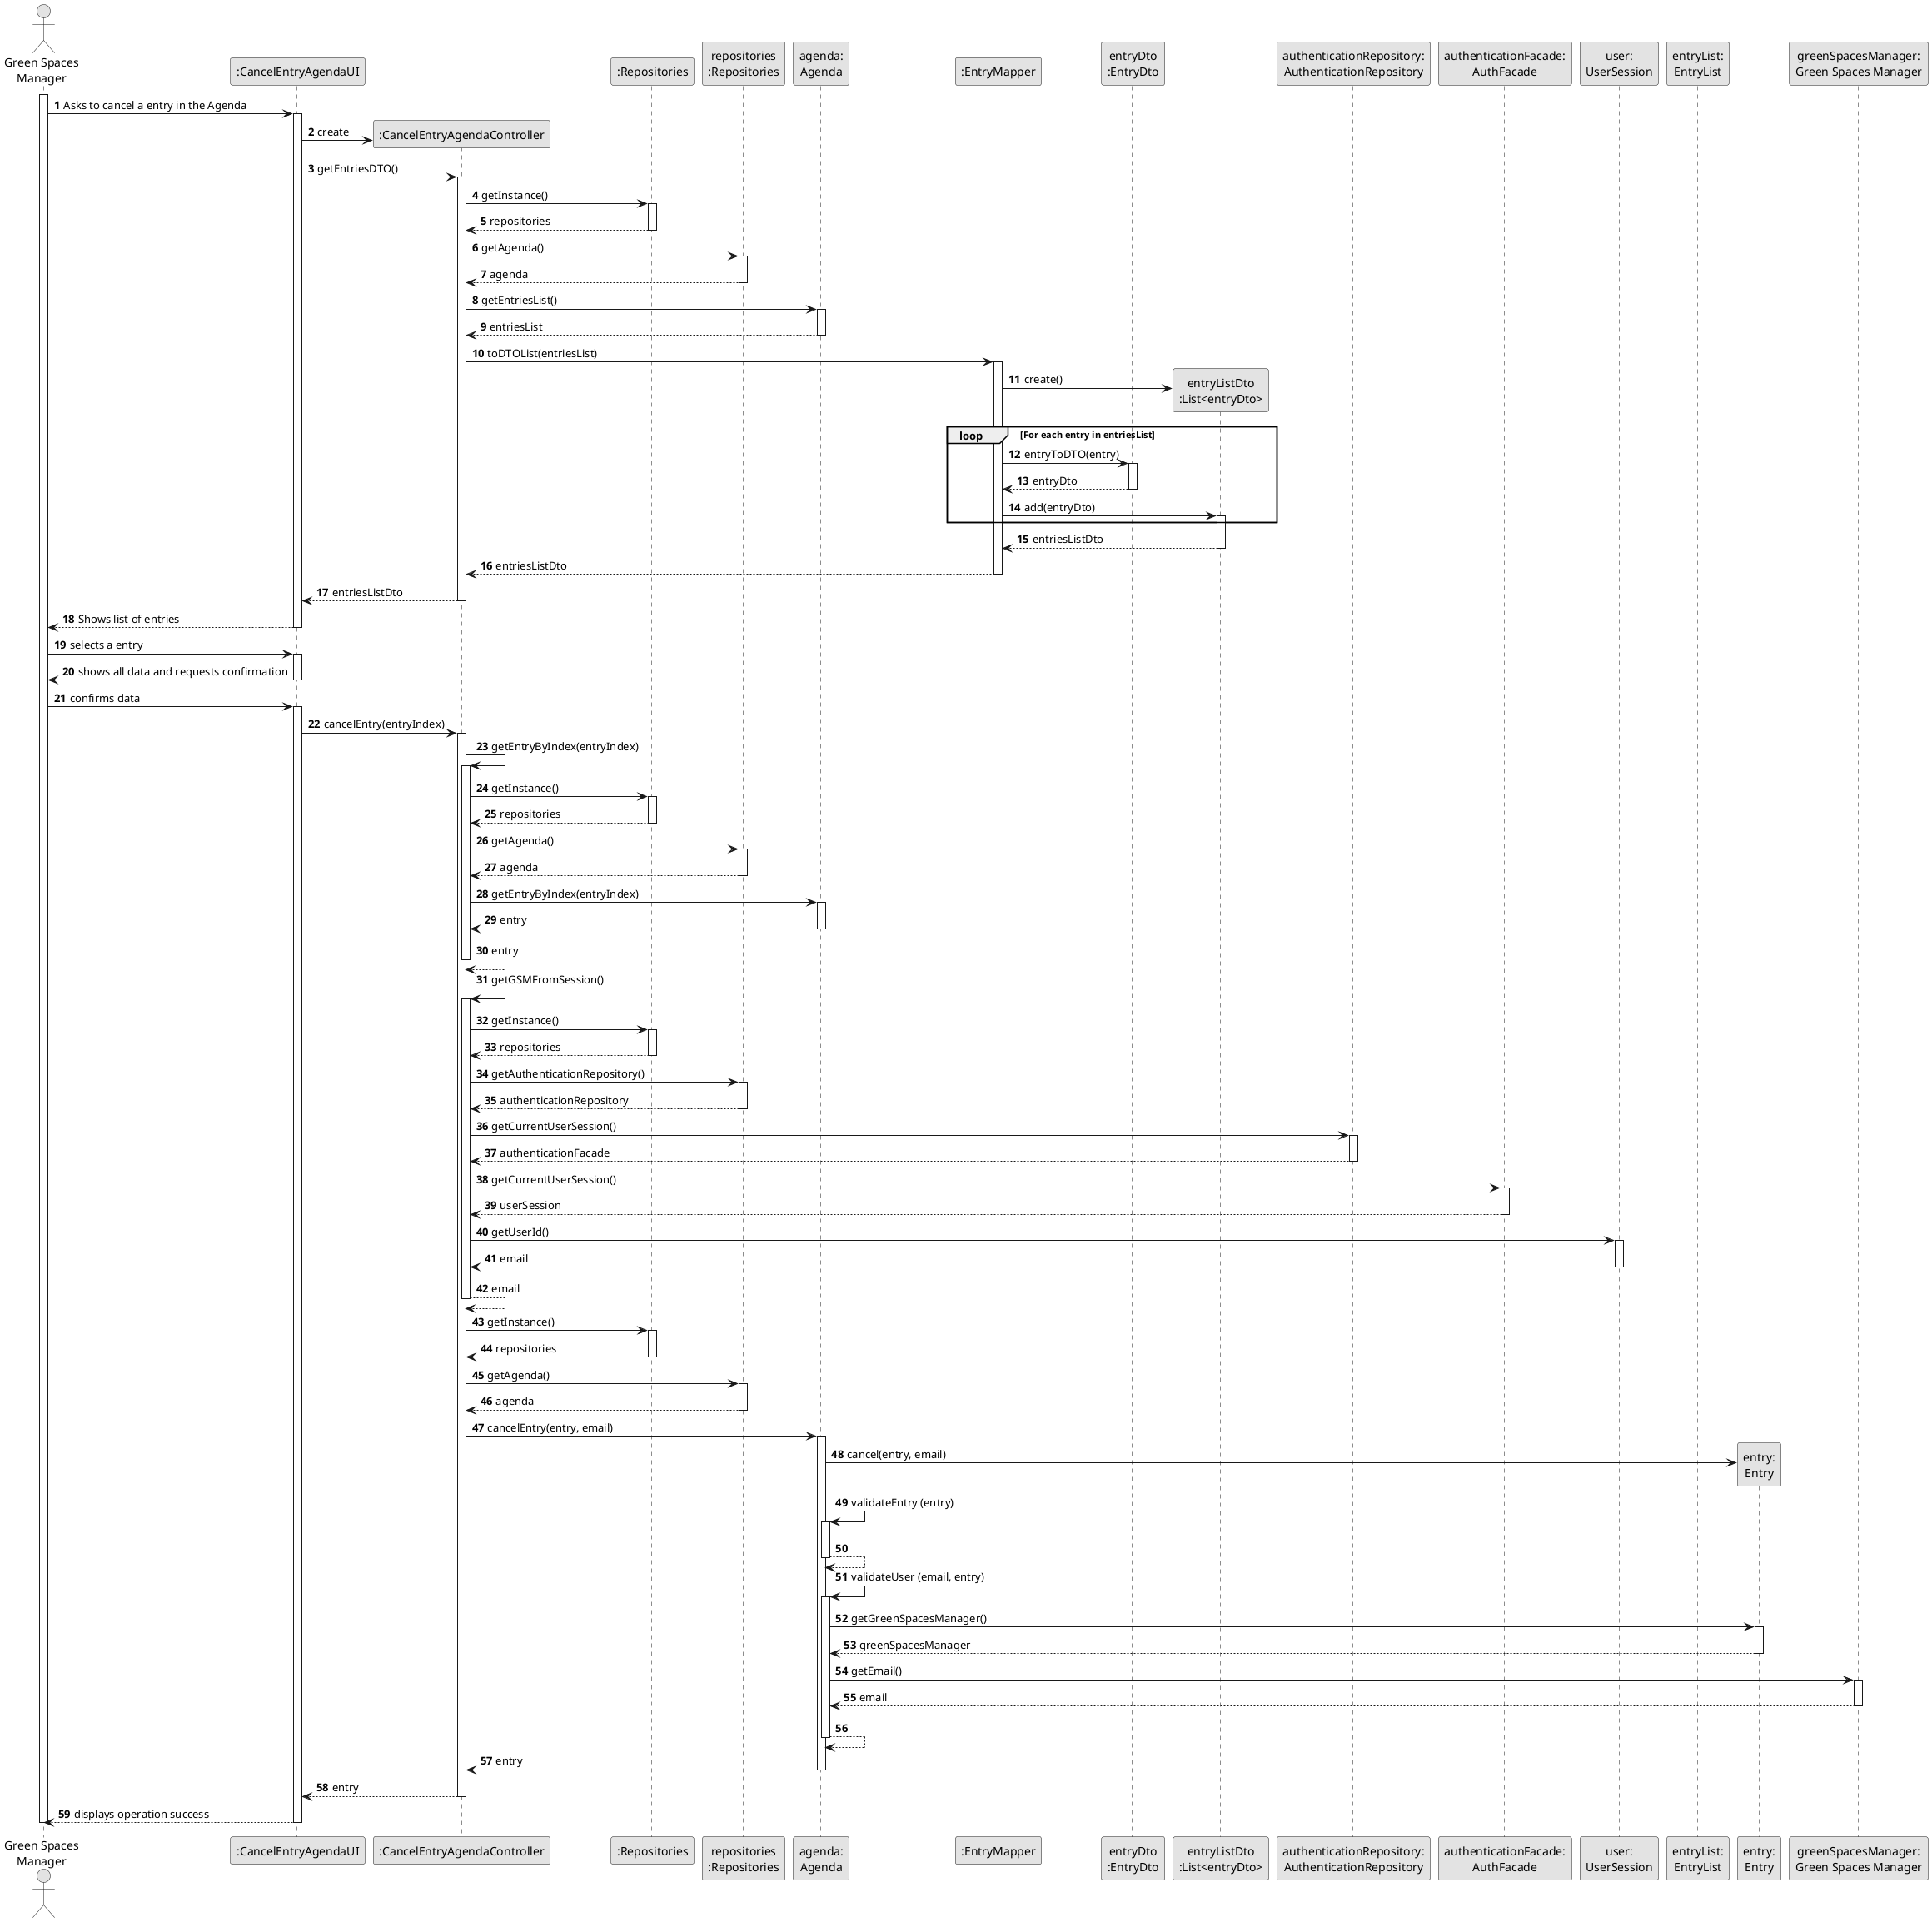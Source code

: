 @startuml
skinparam monochrome true
skinparam packageStyle rectangle
skinparam shadowing false

autonumber

'hide footbox
actor "Green Spaces\nManager" as GSM
participant ":CancelEntryAgendaUI" as UI
participant ":CancelEntryAgendaController" as CTRL
participant ":Repositories" as REP
participant "repositories\n:Repositories" as REPS
participant "agenda:\nAgenda" as AGENDA
participant ":EntryMapper" as entryMAPPER
participant "entryDto\n:EntryDto" as entryDTO
participant "entryListDto\n:List<entryDto>" as entryListDTO
participant "authenticationRepository:\nAuthenticationRepository" as authentication
participant "authenticationFacade:\nAuthFacade" as authFacade
participant "user:\nUserSession" as user
participant "entryList:\nEntryList" as entryList
participant "entry:\nEntry" as ENTRY
participant "greenSpacesManager:\nGreen Spaces Manager" as USER

activate GSM

    GSM -> UI : Asks to cancel a entry in the Agenda
    activate UI

        UI -> CTRL** : create

        UI -> CTRL : getEntriesDTO()
        activate CTRL

            CTRL -> REP : getInstance()
            activate REP

            REP --> CTRL: repositories
            deactivate REP

            CTRL -> REPS : getAgenda()
            activate REPS

            REPS --> CTRL: agenda
            deactivate REPS

            CTRL -> AGENDA: getEntriesList()
            activate AGENDA

            AGENDA --> CTRL : entriesList
            deactivate AGENDA

            CTRL -> entryMAPPER: toDTOList(entriesList)
            activate entryMAPPER

                entryMAPPER -> entryListDTO** : create()

                loop For each entry in entriesList

                entryMAPPER -> entryDTO: entryToDTO(entry)
                activate entryDTO

                entryDTO --> entryMAPPER: entryDto
                deactivate entryDTO

                entryMAPPER -> entryListDTO: add(entryDto)
                activate entryListDTO

                end

                entryListDTO --> entryMAPPER: entriesListDto
                deactivate entryListDTO

            entryMAPPER --> CTRL : entriesListDto
            deactivate entryMAPPER

        CTRL --> UI : entriesListDto
        deactivate CTRL

    UI --> GSM : Shows list of entries
    deactivate UI

    GSM -> UI : selects a entry
    activate UI

    UI --> GSM : shows all data and requests confirmation
    deactivate UI

    GSM -> UI : confirms data
    activate UI

        UI -> CTRL: cancelEntry(entryIndex)
        activate CTRL

            CTRL -> CTRL: getEntryByIndex(entryIndex)
            activate CTRL

            CTRL -> REP: getInstance()
            activate REP

            REP --> CTRL: repositories
            deactivate REP

            CTRL -> REPS: getAgenda()
            activate REPS

            REPS --> CTRL: agenda
            deactivate REPS

            CTRL -> AGENDA: getEntryByIndex(entryIndex)
            activate AGENDA

            AGENDA --> CTRL: entry
            deactivate AGENDA

            CTRL --> CTRL: entry
            deactivate CTRL

            CTRL -> CTRL: getGSMFromSession()
            activate CTRL

            CTRL -> REP: getInstance()
            activate REP

            REP --> CTRL: repositories
            deactivate REP

            CTRL -> REPS: getAuthenticationRepository()
            activate REPS

            REPS --> CTRL: authenticationRepository
            deactivate REPS

            CTRL -> authentication: getCurrentUserSession()
            activate authentication

            authentication --> CTRL: authenticationFacade
            deactivate authentication

            CTRL -> authFacade: getCurrentUserSession()
            activate authFacade

            authFacade --> CTRL: userSession
            deactivate authFacade

            CTRL -> user: getUserId()
            activate user

            user --> CTRL: email
            deactivate user

            CTRL --> CTRL: email
            deactivate CTRL

            CTRL -> REP: getInstance()
            activate REP

            REP --> CTRL: repositories
            deactivate REP

            CTRL -> REPS: getAgenda()
            activate REPS

            REPS --> CTRL: agenda
            deactivate REPS

            CTRL -> AGENDA: cancelEntry(entry, email)
            activate AGENDA

                AGENDA -> ENTRY** : cancel(entry, email)

                AGENDA -> AGENDA: validateEntry (entry)
                activate AGENDA

                AGENDA --> AGENDA
                deactivate AGENDA

                AGENDA -> AGENDA: validateUser (email, entry)
                activate AGENDA

                    AGENDA -> ENTRY: getGreenSpacesManager()
                    activate ENTRY

                    ENTRY --> AGENDA: greenSpacesManager
                    deactivate ENTRY

                    AGENDA -> USER: getEmail()
                    activate USER

                    USER --> AGENDA: email
                    deactivate USER

                AGENDA --> AGENDA
                deactivate AGENDA

            AGENDA --> CTRL: entry
            deactivate AGENDA

        CTRL --> UI: entry
        deactivate CTRL

    UI --> GSM: displays operation success
    deactivate UI

deactivate GSM

@enduml